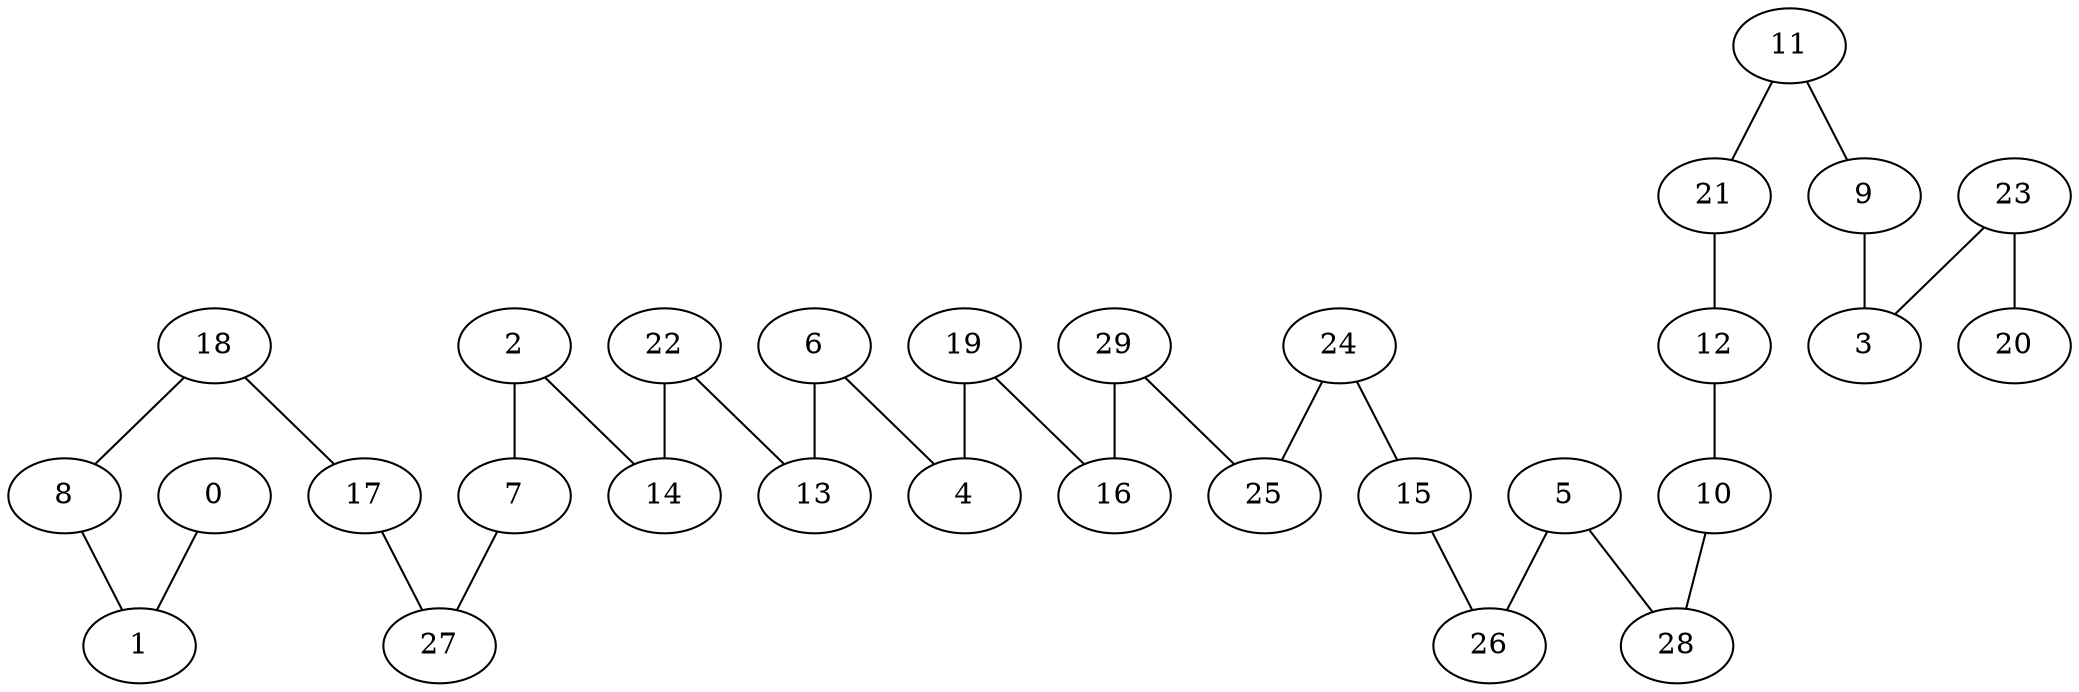 graph{
18 -- 8;
0 -- 1;
7 -- 27;
21 -- 12;
19 -- 4;
9 -- 3;
29 -- 16;
15 -- 26;
23 -- 3;
24 -- 25;
8 -- 1;
10 -- 28;
5 -- 28;
22 -- 13;
6 -- 13;
22 -- 14;
2 -- 7;
19 -- 16;
23 -- 20;
17 -- 27;
12 -- 10;
6 -- 4;
29 -- 25;
11 -- 9;
11 -- 21;
2 -- 14;
24 -- 15;
5 -- 26;
18 -- 17;
}
